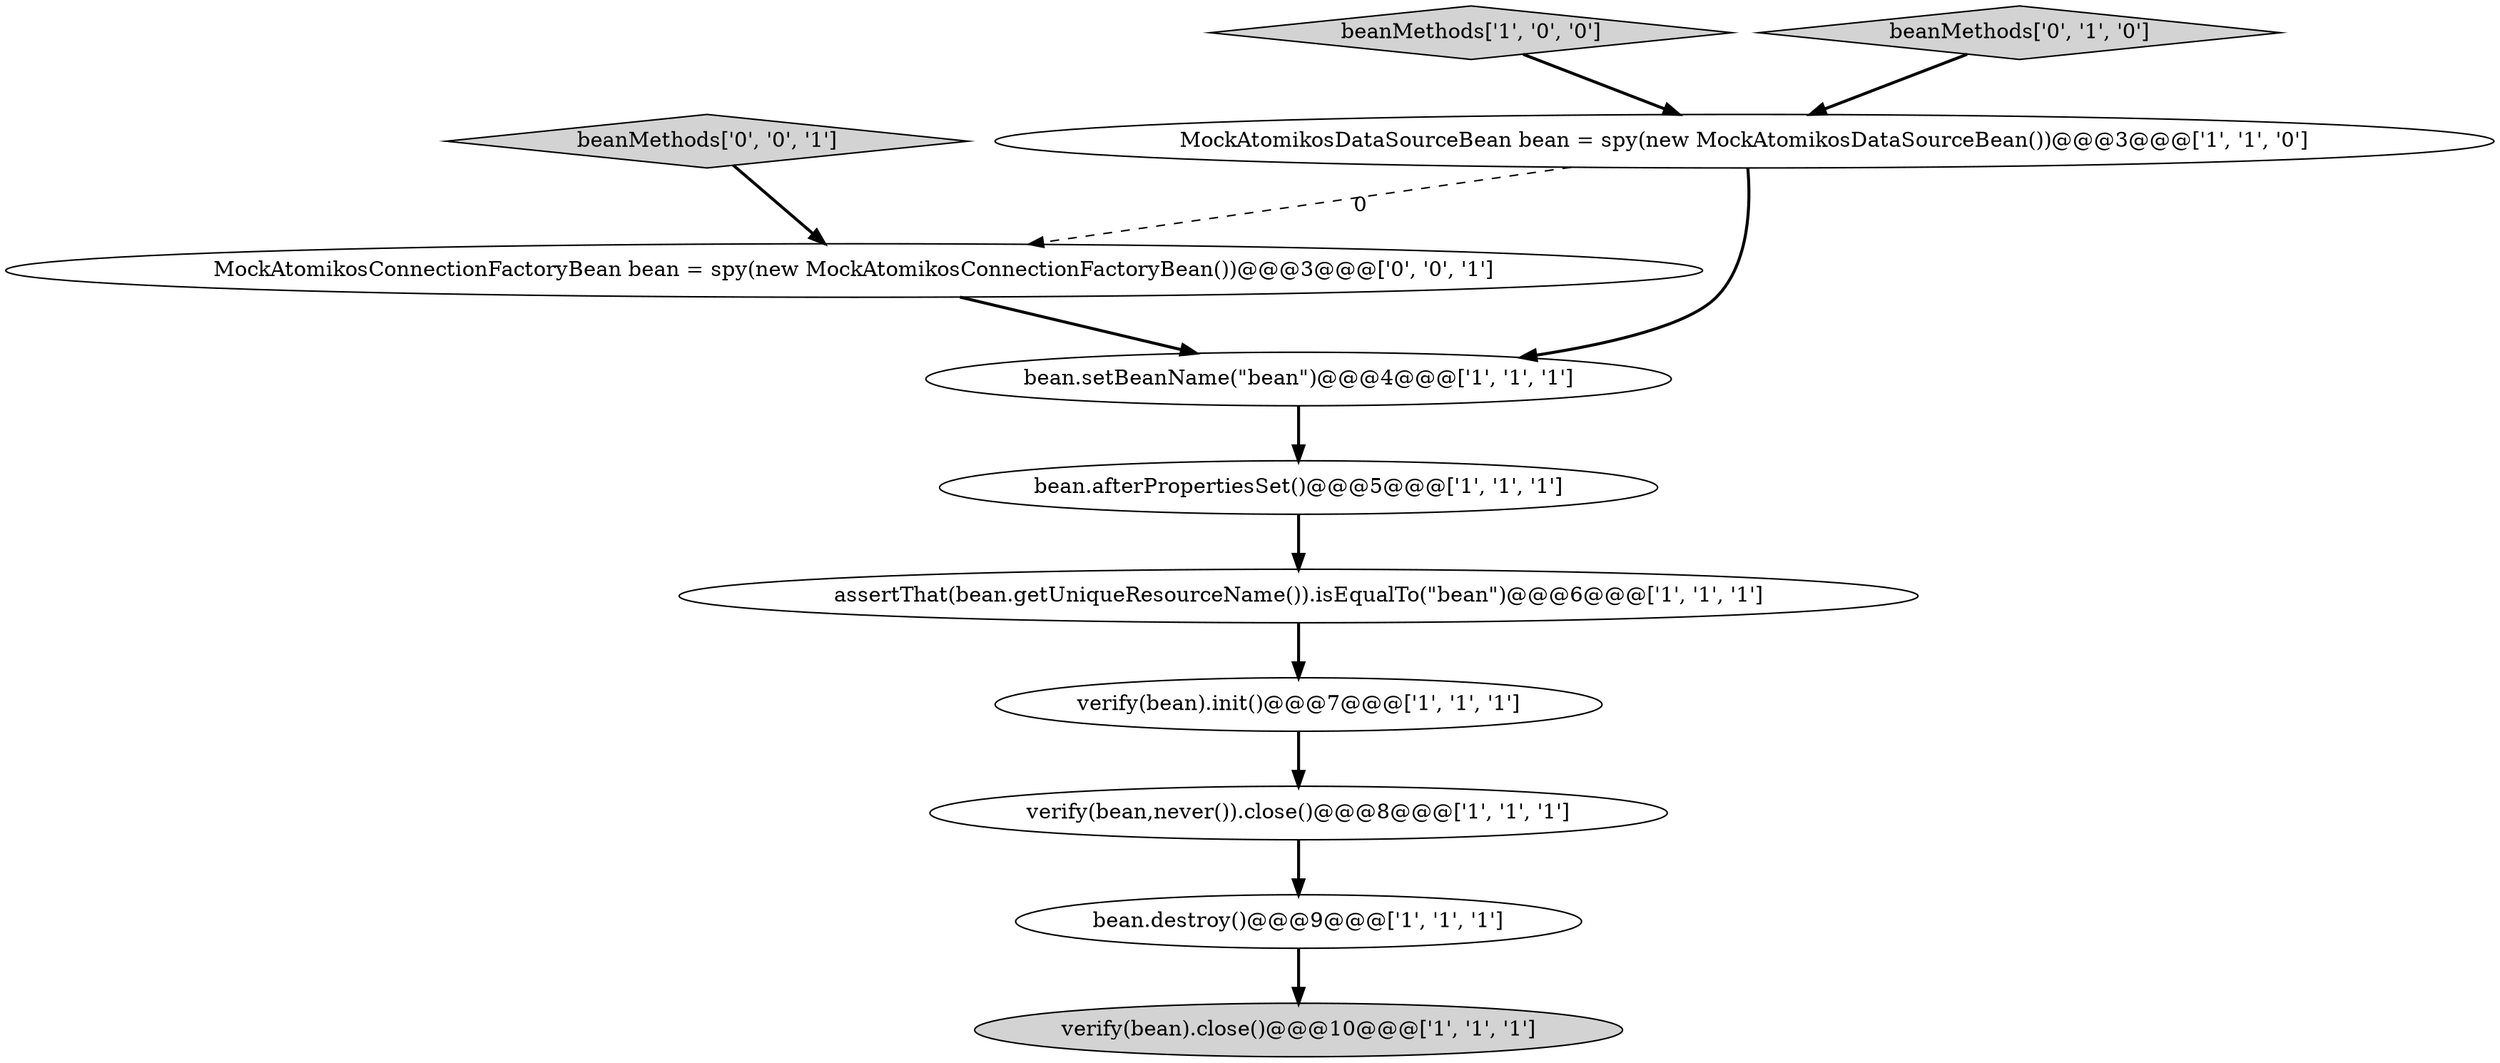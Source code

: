 digraph {
3 [style = filled, label = "bean.setBeanName(\"bean\")@@@4@@@['1', '1', '1']", fillcolor = white, shape = ellipse image = "AAA0AAABBB1BBB"];
1 [style = filled, label = "verify(bean,never()).close()@@@8@@@['1', '1', '1']", fillcolor = white, shape = ellipse image = "AAA0AAABBB1BBB"];
7 [style = filled, label = "bean.destroy()@@@9@@@['1', '1', '1']", fillcolor = white, shape = ellipse image = "AAA0AAABBB1BBB"];
11 [style = filled, label = "MockAtomikosConnectionFactoryBean bean = spy(new MockAtomikosConnectionFactoryBean())@@@3@@@['0', '0', '1']", fillcolor = white, shape = ellipse image = "AAA0AAABBB3BBB"];
5 [style = filled, label = "verify(bean).close()@@@10@@@['1', '1', '1']", fillcolor = lightgray, shape = ellipse image = "AAA0AAABBB1BBB"];
4 [style = filled, label = "bean.afterPropertiesSet()@@@5@@@['1', '1', '1']", fillcolor = white, shape = ellipse image = "AAA0AAABBB1BBB"];
2 [style = filled, label = "beanMethods['1', '0', '0']", fillcolor = lightgray, shape = diamond image = "AAA0AAABBB1BBB"];
10 [style = filled, label = "beanMethods['0', '0', '1']", fillcolor = lightgray, shape = diamond image = "AAA0AAABBB3BBB"];
9 [style = filled, label = "beanMethods['0', '1', '0']", fillcolor = lightgray, shape = diamond image = "AAA0AAABBB2BBB"];
0 [style = filled, label = "assertThat(bean.getUniqueResourceName()).isEqualTo(\"bean\")@@@6@@@['1', '1', '1']", fillcolor = white, shape = ellipse image = "AAA0AAABBB1BBB"];
6 [style = filled, label = "MockAtomikosDataSourceBean bean = spy(new MockAtomikosDataSourceBean())@@@3@@@['1', '1', '0']", fillcolor = white, shape = ellipse image = "AAA0AAABBB1BBB"];
8 [style = filled, label = "verify(bean).init()@@@7@@@['1', '1', '1']", fillcolor = white, shape = ellipse image = "AAA0AAABBB1BBB"];
8->1 [style = bold, label=""];
6->3 [style = bold, label=""];
7->5 [style = bold, label=""];
9->6 [style = bold, label=""];
11->3 [style = bold, label=""];
3->4 [style = bold, label=""];
1->7 [style = bold, label=""];
2->6 [style = bold, label=""];
4->0 [style = bold, label=""];
0->8 [style = bold, label=""];
6->11 [style = dashed, label="0"];
10->11 [style = bold, label=""];
}
